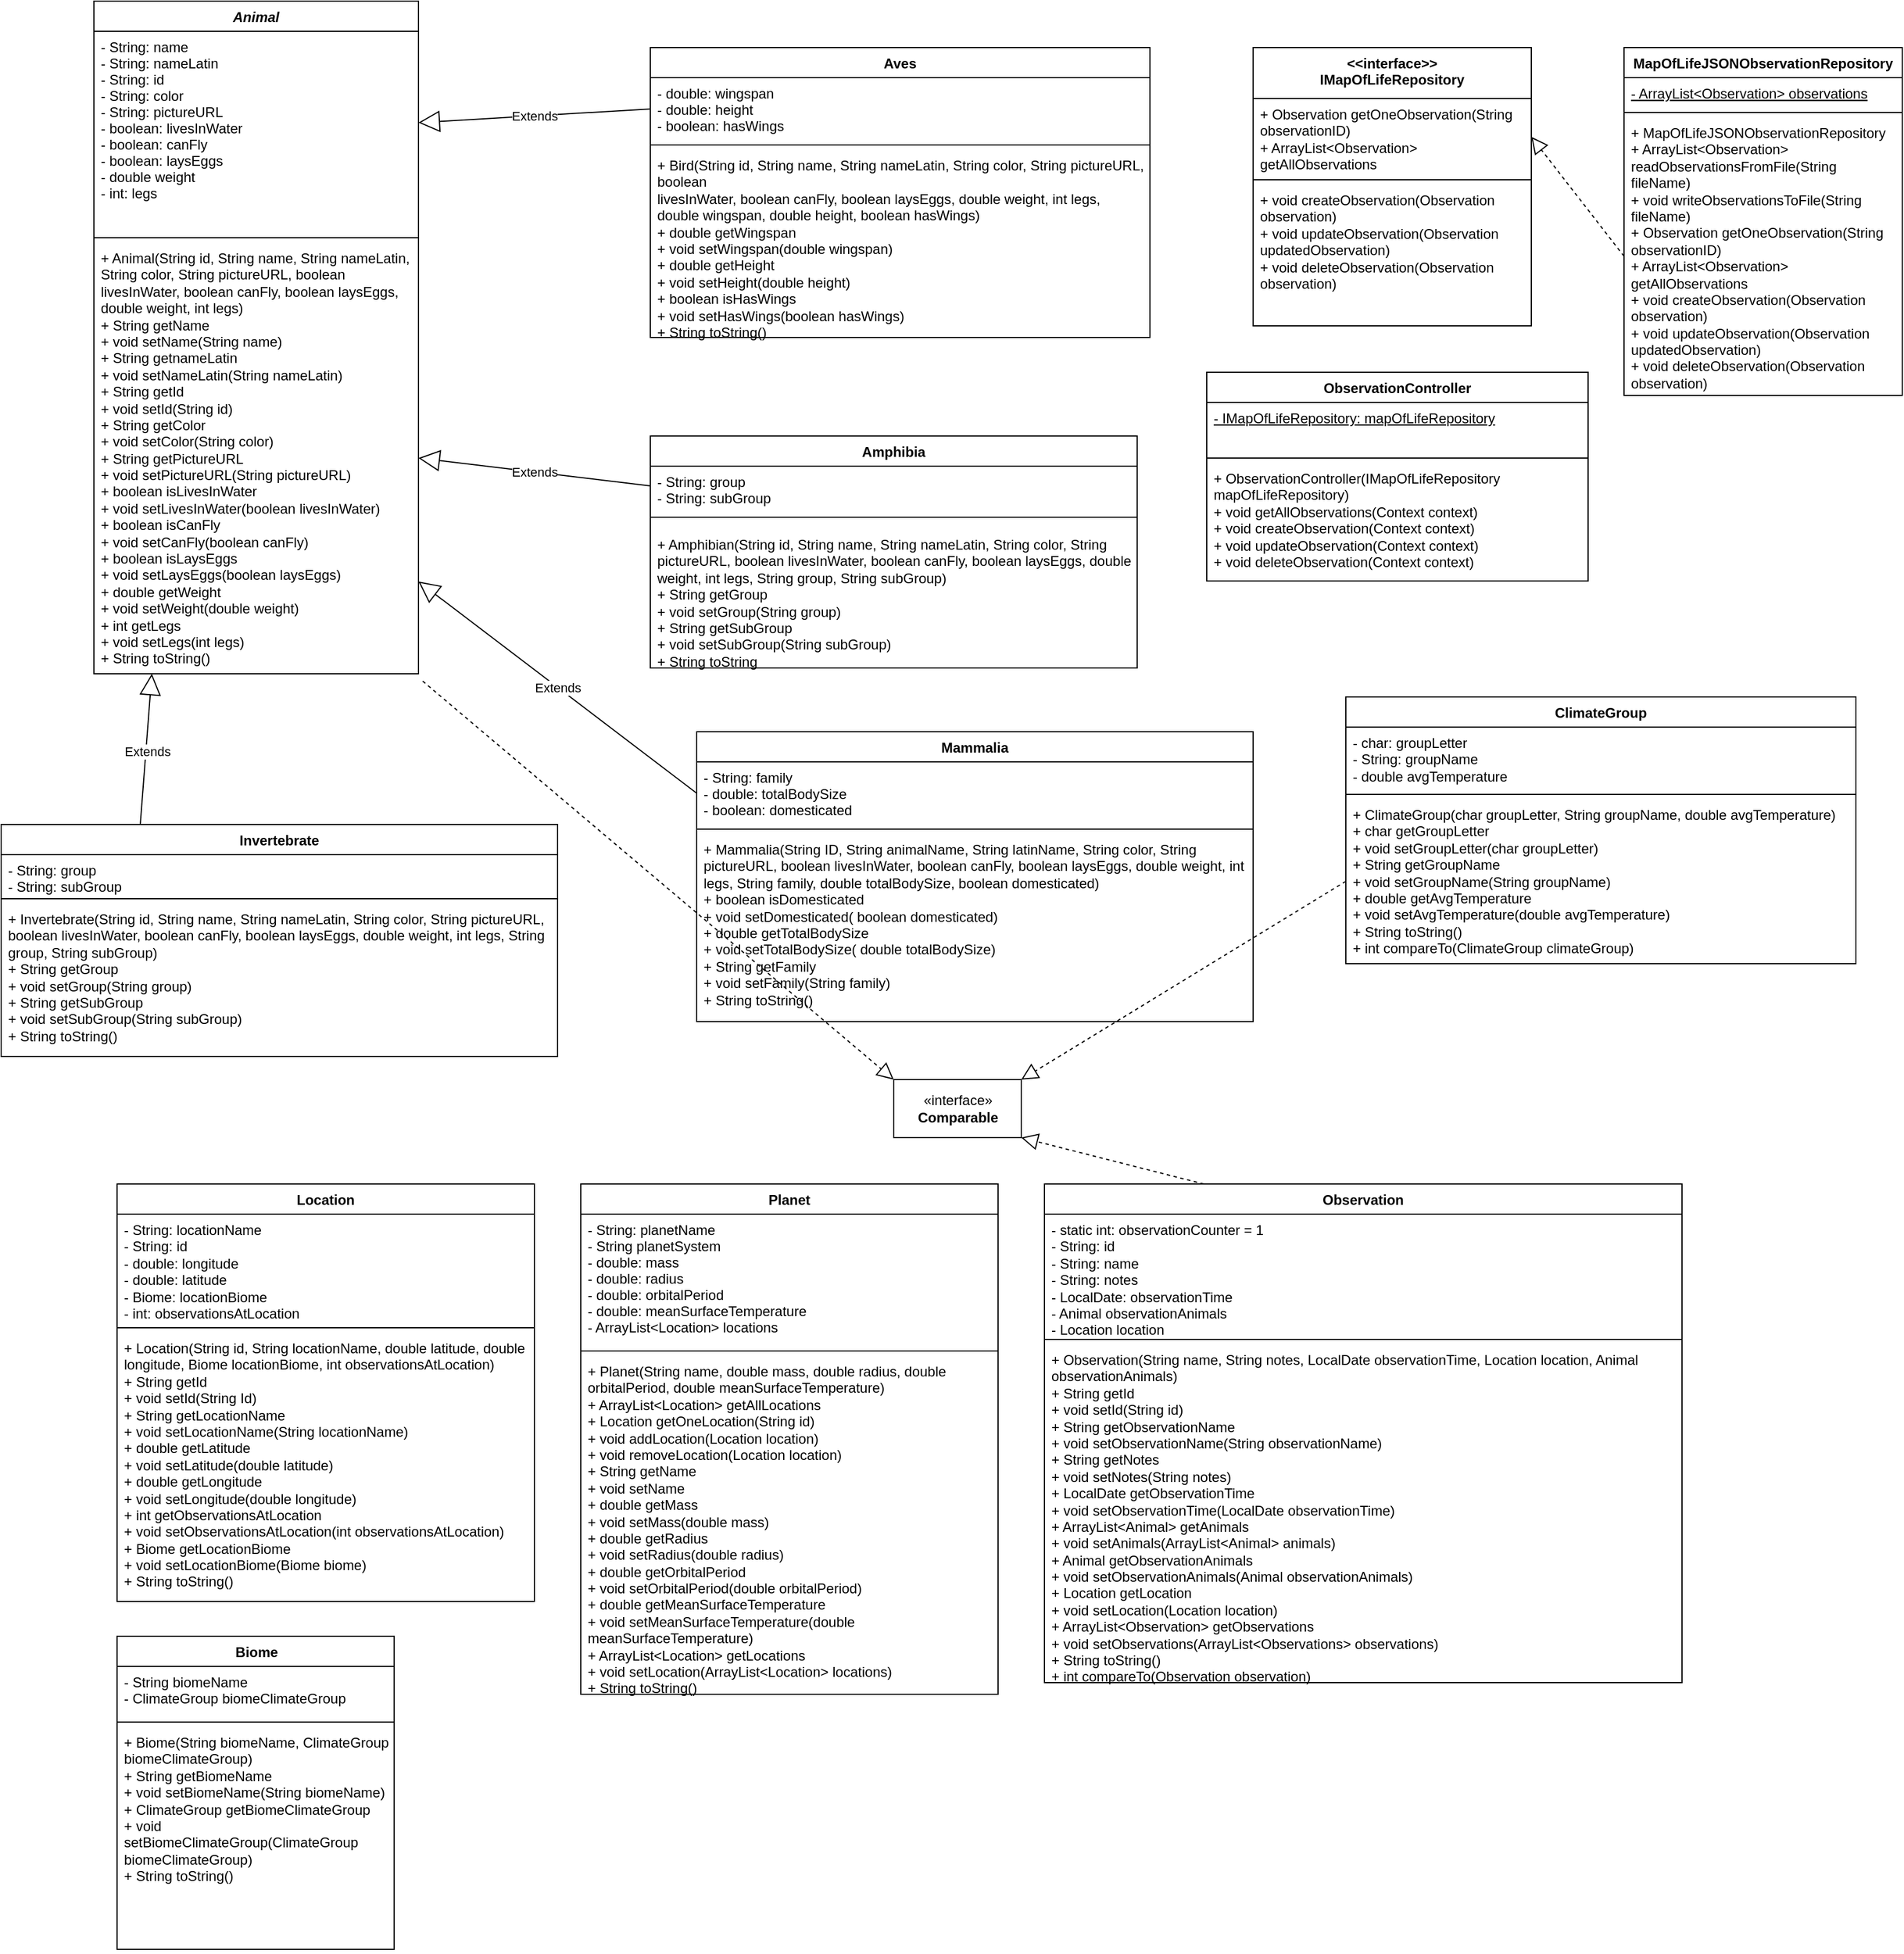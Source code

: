 <mxfile version="13.0.1" type="github">
  <diagram id="1KH7GWBm2Y5lBww-GOBJ" name="Page-1">
    <mxGraphModel dx="3470" dy="1930" grid="1" gridSize="10" guides="1" tooltips="1" connect="1" arrows="1" fold="1" page="1" pageScale="1" pageWidth="850" pageHeight="1100" math="0" shadow="0">
      <root>
        <mxCell id="0" />
        <mxCell id="1" parent="0" />
        <mxCell id="Zb_Kojj64OA-gDlmBnvP-9" value="Animal" style="swimlane;fontStyle=3;align=center;verticalAlign=top;childLayout=stackLayout;horizontal=1;startSize=26;horizontalStack=0;resizeParent=1;resizeParentMax=0;resizeLast=0;collapsible=1;marginBottom=0;" parent="1" vertex="1">
          <mxGeometry x="120" y="40" width="280" height="580" as="geometry" />
        </mxCell>
        <mxCell id="Zb_Kojj64OA-gDlmBnvP-10" value="- String: name&#xa;- String: nameLatin&#xa;- String: id&#xa;- String: color&#xa;- String: pictureURL&#xa;- boolean: livesInWater&#xa;- boolean: canFly&#xa;- boolean: laysEggs&#xa;- double weight&#xa;- int: legs&#xa;" style="text;strokeColor=none;fillColor=none;align=left;verticalAlign=top;spacingLeft=4;spacingRight=4;overflow=hidden;rotatable=0;points=[[0,0.5],[1,0.5]];portConstraint=eastwest;" parent="Zb_Kojj64OA-gDlmBnvP-9" vertex="1">
          <mxGeometry y="26" width="280" height="174" as="geometry" />
        </mxCell>
        <mxCell id="Zb_Kojj64OA-gDlmBnvP-11" value="" style="line;strokeWidth=1;fillColor=none;align=left;verticalAlign=middle;spacingTop=-1;spacingLeft=3;spacingRight=3;rotatable=0;labelPosition=right;points=[];portConstraint=eastwest;" parent="Zb_Kojj64OA-gDlmBnvP-9" vertex="1">
          <mxGeometry y="200" width="280" height="8" as="geometry" />
        </mxCell>
        <mxCell id="Zb_Kojj64OA-gDlmBnvP-12" value="+ Animal(String id, String name, String nameLatin, String color, String pictureURL, boolean livesInWater, boolean canFly, boolean laysEggs, double weight, int legs)&#xa;+ String getName&#xa;+ void setName(String name)&#xa;+ String getnameLatin&#xa;+ void setNameLatin(String nameLatin)&#xa;+ String getId&#xa;+ void setId(String id)&#xa;+ String getColor&#xa;+ void setColor(String color)&#xa;+ String getPictureURL&#xa;+ void setPictureURL(String pictureURL)&#xa;+ boolean isLivesInWater&#xa;+ void setLivesInWater(boolean livesInWater)&#xa;+ boolean isCanFly&#xa;+ void setCanFly(boolean canFly)&#xa;+ boolean isLaysEggs&#xa;+ void setLaysEggs(boolean laysEggs)&#xa;+ double getWeight&#xa;+ void setWeight(double weight)&#xa;+ int getLegs&#xa;+ void setLegs(int legs)&#xa;+ String toString()&#xa;" style="text;strokeColor=none;fillColor=none;align=left;verticalAlign=top;spacingLeft=4;spacingRight=4;overflow=hidden;rotatable=0;points=[[0,0.5],[1,0.5]];portConstraint=eastwest;whiteSpace=wrap;" parent="Zb_Kojj64OA-gDlmBnvP-9" vertex="1">
          <mxGeometry y="208" width="280" height="372" as="geometry" />
        </mxCell>
        <mxCell id="Zb_Kojj64OA-gDlmBnvP-25" value="Extends" style="endArrow=block;endSize=16;endFill=0;html=1;exitX=0.25;exitY=0;exitDx=0;exitDy=0;" parent="1" source="Zb_Kojj64OA-gDlmBnvP-13" edge="1">
          <mxGeometry x="-0.052" y="-1" width="160" relative="1" as="geometry">
            <mxPoint x="60" y="280" as="sourcePoint" />
            <mxPoint x="170" y="620" as="targetPoint" />
            <mxPoint y="-1" as="offset" />
          </mxGeometry>
        </mxCell>
        <mxCell id="Zb_Kojj64OA-gDlmBnvP-27" value="Extends" style="endArrow=block;endSize=16;endFill=0;html=1;exitX=0;exitY=0.5;exitDx=0;exitDy=0;entryX=1;entryY=0.5;entryDx=0;entryDy=0;" parent="1" source="Zb_Kojj64OA-gDlmBnvP-18" target="Zb_Kojj64OA-gDlmBnvP-12" edge="1">
          <mxGeometry width="160" relative="1" as="geometry">
            <mxPoint x="470" y="210" as="sourcePoint" />
            <mxPoint x="320" y="250" as="targetPoint" />
          </mxGeometry>
        </mxCell>
        <mxCell id="Zb_Kojj64OA-gDlmBnvP-28" value="Extends" style="endArrow=block;endSize=16;endFill=0;html=1;exitX=0;exitY=0.5;exitDx=0;exitDy=0;" parent="1" source="Zb_Kojj64OA-gDlmBnvP-22" target="Zb_Kojj64OA-gDlmBnvP-10" edge="1">
          <mxGeometry width="160" relative="1" as="geometry">
            <mxPoint x="510" y="220" as="sourcePoint" />
            <mxPoint x="670" y="220" as="targetPoint" />
          </mxGeometry>
        </mxCell>
        <mxCell id="t-3qulMuxzS8h71G26jp-16" value="MapOfLifeJSONObservationRepository" style="swimlane;fontStyle=1;align=center;verticalAlign=top;childLayout=stackLayout;horizontal=1;startSize=26;horizontalStack=0;resizeParent=1;resizeParentMax=0;resizeLast=0;collapsible=1;marginBottom=0;" vertex="1" parent="1">
          <mxGeometry x="1440" y="80" width="240" height="300" as="geometry" />
        </mxCell>
        <mxCell id="t-3qulMuxzS8h71G26jp-17" value="- ArrayList&lt;Observation&gt; observations" style="text;strokeColor=none;fillColor=none;align=left;verticalAlign=top;spacingLeft=4;spacingRight=4;overflow=hidden;rotatable=0;points=[[0,0.5],[1,0.5]];portConstraint=eastwest;fontStyle=4" vertex="1" parent="t-3qulMuxzS8h71G26jp-16">
          <mxGeometry y="26" width="240" height="26" as="geometry" />
        </mxCell>
        <mxCell id="t-3qulMuxzS8h71G26jp-18" value="" style="line;strokeWidth=1;fillColor=none;align=left;verticalAlign=middle;spacingTop=-1;spacingLeft=3;spacingRight=3;rotatable=0;labelPosition=right;points=[];portConstraint=eastwest;" vertex="1" parent="t-3qulMuxzS8h71G26jp-16">
          <mxGeometry y="52" width="240" height="8" as="geometry" />
        </mxCell>
        <mxCell id="t-3qulMuxzS8h71G26jp-19" value="+ MapOfLifeJSONObservationRepository&#xa;+ ArrayList&lt;Observation&gt; readObservationsFromFile(String fileName)&#xa;+ void writeObservationsToFile(String fileName)&#xa;+ Observation getOneObservation(String observationID)&#xa;+ ArrayList&lt;Observation&gt; getAllObservations&#xa;+ void createObservation(Observation observation)&#xa;+ void updateObservation(Observation updatedObservation)&#xa;+ void deleteObservation(Observation observation)" style="text;strokeColor=none;fillColor=none;align=left;verticalAlign=top;spacingLeft=4;spacingRight=4;overflow=hidden;rotatable=0;points=[[0,0.5],[1,0.5]];portConstraint=eastwest;whiteSpace=wrap;" vertex="1" parent="t-3qulMuxzS8h71G26jp-16">
          <mxGeometry y="60" width="240" height="240" as="geometry" />
        </mxCell>
        <mxCell id="Zb_Kojj64OA-gDlmBnvP-17" value="Amphibia" style="swimlane;fontStyle=1;align=center;verticalAlign=top;childLayout=stackLayout;horizontal=1;startSize=26;horizontalStack=0;resizeParent=1;resizeParentMax=0;resizeLast=0;collapsible=1;marginBottom=0;" parent="1" vertex="1">
          <mxGeometry x="600" y="415" width="420" height="200" as="geometry" />
        </mxCell>
        <mxCell id="Zb_Kojj64OA-gDlmBnvP-18" value="- String: group&#xa;- String: subGroup" style="text;strokeColor=none;fillColor=none;align=left;verticalAlign=top;spacingLeft=4;spacingRight=4;overflow=hidden;rotatable=0;points=[[0,0.5],[1,0.5]];portConstraint=eastwest;" parent="Zb_Kojj64OA-gDlmBnvP-17" vertex="1">
          <mxGeometry y="26" width="420" height="34" as="geometry" />
        </mxCell>
        <mxCell id="Zb_Kojj64OA-gDlmBnvP-19" value="" style="line;strokeWidth=1;fillColor=none;align=left;verticalAlign=middle;spacingTop=-1;spacingLeft=3;spacingRight=3;rotatable=0;labelPosition=right;points=[];portConstraint=eastwest;" parent="Zb_Kojj64OA-gDlmBnvP-17" vertex="1">
          <mxGeometry y="60" width="420" height="20" as="geometry" />
        </mxCell>
        <mxCell id="Zb_Kojj64OA-gDlmBnvP-20" value="+ Amphibian(String id, String name, String nameLatin, String color, String pictureURL, boolean livesInWater, boolean canFly, boolean laysEggs, double weight, int legs, String group, String subGroup)&#xa;+ String getGroup&#xa;+ void setGroup(String group)&#xa;+ String getSubGroup&#xa;+ void setSubGroup(String subGroup)&#xa;+ String toString&#xa;&#xa;" style="text;strokeColor=none;fillColor=none;align=left;verticalAlign=top;spacingLeft=4;spacingRight=4;overflow=hidden;rotatable=0;points=[[0,0.5],[1,0.5]];portConstraint=eastwest;whiteSpace=wrap;" parent="Zb_Kojj64OA-gDlmBnvP-17" vertex="1">
          <mxGeometry y="80" width="420" height="120" as="geometry" />
        </mxCell>
        <mxCell id="Zb_Kojj64OA-gDlmBnvP-21" value="Aves" style="swimlane;fontStyle=1;align=center;verticalAlign=top;childLayout=stackLayout;horizontal=1;startSize=26;horizontalStack=0;resizeParent=1;resizeParentMax=0;resizeLast=0;collapsible=1;marginBottom=0;" parent="1" vertex="1">
          <mxGeometry x="600" y="80" width="431" height="250" as="geometry" />
        </mxCell>
        <mxCell id="Zb_Kojj64OA-gDlmBnvP-22" value="- double: wingspan&#xa;- double: height&#xa;- boolean: hasWings&#xa;" style="text;strokeColor=none;fillColor=none;align=left;verticalAlign=top;spacingLeft=4;spacingRight=4;overflow=hidden;rotatable=0;points=[[0,0.5],[1,0.5]];portConstraint=eastwest;" parent="Zb_Kojj64OA-gDlmBnvP-21" vertex="1">
          <mxGeometry y="26" width="431" height="54" as="geometry" />
        </mxCell>
        <mxCell id="Zb_Kojj64OA-gDlmBnvP-23" value="" style="line;strokeWidth=1;fillColor=none;align=left;verticalAlign=middle;spacingTop=-1;spacingLeft=3;spacingRight=3;rotatable=0;labelPosition=right;points=[];portConstraint=eastwest;" parent="Zb_Kojj64OA-gDlmBnvP-21" vertex="1">
          <mxGeometry y="80" width="431" height="8" as="geometry" />
        </mxCell>
        <mxCell id="Zb_Kojj64OA-gDlmBnvP-24" value="+ Bird(String id, String name, String nameLatin, String color, String pictureURL, boolean &#xa;livesInWater, boolean canFly, boolean laysEggs, double weight, int legs, double wingspan, double height, boolean hasWings)&#xa;+ double getWingspan&#xa;+ void setWingspan(double wingspan)&#xa;+ double getHeight&#xa;+ void setHeight(double height)&#xa;+ boolean isHasWings&#xa;+ void setHasWings(boolean hasWings)&#xa;+ String toString()&#xa;&#xa;" style="text;strokeColor=none;fillColor=none;align=left;verticalAlign=top;spacingLeft=4;spacingRight=4;overflow=hidden;rotatable=0;points=[[0,0.5],[1,0.5]];portConstraint=eastwest;whiteSpace=wrap;" parent="Zb_Kojj64OA-gDlmBnvP-21" vertex="1">
          <mxGeometry y="88" width="431" height="162" as="geometry" />
        </mxCell>
        <mxCell id="t-3qulMuxzS8h71G26jp-11" value="&lt;&lt;interface&gt;&gt;&#xa;IMapOfLifeRepository&#xa;" style="swimlane;fontStyle=1;align=center;verticalAlign=top;childLayout=stackLayout;horizontal=1;startSize=44;horizontalStack=0;resizeParent=1;resizeParentMax=0;resizeLast=0;collapsible=1;marginBottom=0;" vertex="1" parent="1">
          <mxGeometry x="1120" y="80" width="240" height="240" as="geometry" />
        </mxCell>
        <mxCell id="t-3qulMuxzS8h71G26jp-12" value="+ Observation getOneObservation(String observationID)&#xa;+ ArrayList&lt;Observation&gt; getAllObservations" style="text;strokeColor=none;fillColor=none;align=left;verticalAlign=top;spacingLeft=4;spacingRight=4;overflow=hidden;rotatable=0;points=[[0,0.5],[1,0.5]];portConstraint=eastwest;whiteSpace=wrap;" vertex="1" parent="t-3qulMuxzS8h71G26jp-11">
          <mxGeometry y="44" width="240" height="66" as="geometry" />
        </mxCell>
        <mxCell id="t-3qulMuxzS8h71G26jp-13" value="" style="line;strokeWidth=1;fillColor=none;align=left;verticalAlign=middle;spacingTop=-1;spacingLeft=3;spacingRight=3;rotatable=0;labelPosition=right;points=[];portConstraint=eastwest;" vertex="1" parent="t-3qulMuxzS8h71G26jp-11">
          <mxGeometry y="110" width="240" height="8" as="geometry" />
        </mxCell>
        <mxCell id="t-3qulMuxzS8h71G26jp-14" value="+ void createObservation(Observation observation)&#xa;+ void updateObservation(Observation updatedObservation)&#xa;+ void deleteObservation(Observation observation)" style="text;strokeColor=none;fillColor=none;align=left;verticalAlign=top;spacingLeft=4;spacingRight=4;overflow=hidden;rotatable=0;points=[[0,0.5],[1,0.5]];portConstraint=eastwest;whiteSpace=wrap;" vertex="1" parent="t-3qulMuxzS8h71G26jp-11">
          <mxGeometry y="118" width="240" height="122" as="geometry" />
        </mxCell>
        <mxCell id="t-3qulMuxzS8h71G26jp-5" value="Mammalia" style="swimlane;fontStyle=1;align=center;verticalAlign=top;childLayout=stackLayout;horizontal=1;startSize=26;horizontalStack=0;resizeParent=1;resizeParentMax=0;resizeLast=0;collapsible=1;marginBottom=0;" vertex="1" parent="1">
          <mxGeometry x="640" y="670" width="480" height="250" as="geometry" />
        </mxCell>
        <mxCell id="t-3qulMuxzS8h71G26jp-6" value="- String: family&#xa;- double: totalBodySize&#xa;- boolean: domesticated" style="text;strokeColor=none;fillColor=none;align=left;verticalAlign=top;spacingLeft=4;spacingRight=4;overflow=hidden;rotatable=0;points=[[0,0.5],[1,0.5]];portConstraint=eastwest;" vertex="1" parent="t-3qulMuxzS8h71G26jp-5">
          <mxGeometry y="26" width="480" height="54" as="geometry" />
        </mxCell>
        <mxCell id="t-3qulMuxzS8h71G26jp-7" value="" style="line;strokeWidth=1;fillColor=none;align=left;verticalAlign=middle;spacingTop=-1;spacingLeft=3;spacingRight=3;rotatable=0;labelPosition=right;points=[];portConstraint=eastwest;" vertex="1" parent="t-3qulMuxzS8h71G26jp-5">
          <mxGeometry y="80" width="480" height="8" as="geometry" />
        </mxCell>
        <mxCell id="t-3qulMuxzS8h71G26jp-8" value="+ Mammalia(String ID, String animalName, String latinName, String color, String pictureURL, boolean livesInWater, boolean canFly, boolean laysEggs, double weight, int legs, String family, double totalBodySize, boolean domesticated)&#xa;+ boolean isDomesticated&#xa;+ void setDomesticated( boolean domesticated)&#xa;+ double getTotalBodySize&#xa;+ void setTotalBodySize( double totalBodySize)&#xa;+ String getFamily&#xa;+ void setFamily(String family)&#xa;+ String toString()" style="text;strokeColor=none;fillColor=none;align=left;verticalAlign=top;spacingLeft=4;spacingRight=4;overflow=hidden;rotatable=0;points=[[0,0.5],[1,0.5]];portConstraint=eastwest;whiteSpace=wrap;" vertex="1" parent="t-3qulMuxzS8h71G26jp-5">
          <mxGeometry y="88" width="480" height="162" as="geometry" />
        </mxCell>
        <mxCell id="Zb_Kojj64OA-gDlmBnvP-13" value="Invertebrate" style="swimlane;fontStyle=1;align=center;verticalAlign=top;childLayout=stackLayout;horizontal=1;startSize=26;horizontalStack=0;resizeParent=1;resizeParentMax=0;resizeLast=0;collapsible=1;marginBottom=0;" parent="1" vertex="1">
          <mxGeometry x="40" y="750" width="480" height="200" as="geometry" />
        </mxCell>
        <mxCell id="Zb_Kojj64OA-gDlmBnvP-14" value="- String: group&#xa;- String: subGroup&#xa;" style="text;strokeColor=none;fillColor=none;align=left;verticalAlign=top;spacingLeft=4;spacingRight=4;overflow=hidden;rotatable=0;points=[[0,0.5],[1,0.5]];portConstraint=eastwest;" parent="Zb_Kojj64OA-gDlmBnvP-13" vertex="1">
          <mxGeometry y="26" width="480" height="34" as="geometry" />
        </mxCell>
        <mxCell id="Zb_Kojj64OA-gDlmBnvP-15" value="" style="line;strokeWidth=1;fillColor=none;align=left;verticalAlign=middle;spacingTop=-1;spacingLeft=3;spacingRight=3;rotatable=0;labelPosition=right;points=[];portConstraint=eastwest;" parent="Zb_Kojj64OA-gDlmBnvP-13" vertex="1">
          <mxGeometry y="60" width="480" height="8" as="geometry" />
        </mxCell>
        <mxCell id="Zb_Kojj64OA-gDlmBnvP-16" value="+ Invertebrate(String id, String name, String nameLatin, String color, String pictureURL, boolean livesInWater, boolean canFly, boolean laysEggs, double weight, int legs, String group, String subGroup)&#xa;+ String getGroup&#xa;+ void setGroup(String group)&#xa;+ String getSubGroup&#xa;+ void setSubGroup(String subGroup)&#xa;+ String toString()&#xa;&#xa;&#xa;" style="text;strokeColor=none;fillColor=none;align=left;verticalAlign=top;spacingLeft=4;spacingRight=4;overflow=hidden;rotatable=0;points=[[0,0.5],[1,0.5]];portConstraint=eastwest;whiteSpace=wrap;" parent="Zb_Kojj64OA-gDlmBnvP-13" vertex="1">
          <mxGeometry y="68" width="480" height="132" as="geometry" />
        </mxCell>
        <mxCell id="t-3qulMuxzS8h71G26jp-9" value="Extends" style="endArrow=block;endSize=16;endFill=0;html=1;exitX=0;exitY=0.5;exitDx=0;exitDy=0;" edge="1" parent="1" source="t-3qulMuxzS8h71G26jp-6" target="Zb_Kojj64OA-gDlmBnvP-12">
          <mxGeometry width="160" relative="1" as="geometry">
            <mxPoint x="610" y="714" as="sourcePoint" />
            <mxPoint x="410" y="690" as="targetPoint" />
          </mxGeometry>
        </mxCell>
        <mxCell id="t-3qulMuxzS8h71G26jp-20" value="" style="endArrow=block;dashed=1;endFill=0;endSize=12;html=1;exitX=0;exitY=0.5;exitDx=0;exitDy=0;entryX=1;entryY=0.5;entryDx=0;entryDy=0;" edge="1" parent="1" source="t-3qulMuxzS8h71G26jp-19" target="t-3qulMuxzS8h71G26jp-12">
          <mxGeometry width="160" relative="1" as="geometry">
            <mxPoint x="1370" y="190" as="sourcePoint" />
            <mxPoint x="1410" y="260" as="targetPoint" />
          </mxGeometry>
        </mxCell>
        <mxCell id="t-3qulMuxzS8h71G26jp-1" value="ObservationController" style="swimlane;fontStyle=1;align=center;verticalAlign=top;childLayout=stackLayout;horizontal=1;startSize=26;horizontalStack=0;resizeParent=1;resizeParentMax=0;resizeLast=0;collapsible=1;marginBottom=0;" vertex="1" parent="1">
          <mxGeometry x="1080" y="360" width="329" height="180" as="geometry" />
        </mxCell>
        <mxCell id="t-3qulMuxzS8h71G26jp-2" value="- IMapOfLifeRepository: mapOfLifeRepository" style="text;strokeColor=none;fillColor=none;align=left;verticalAlign=top;spacingLeft=4;spacingRight=4;overflow=hidden;rotatable=0;points=[[0,0.5],[1,0.5]];portConstraint=eastwest;whiteSpace=wrap;fontStyle=4" vertex="1" parent="t-3qulMuxzS8h71G26jp-1">
          <mxGeometry y="26" width="329" height="44" as="geometry" />
        </mxCell>
        <mxCell id="t-3qulMuxzS8h71G26jp-3" value="" style="line;strokeWidth=1;fillColor=none;align=left;verticalAlign=middle;spacingTop=-1;spacingLeft=3;spacingRight=3;rotatable=0;labelPosition=right;points=[];portConstraint=eastwest;" vertex="1" parent="t-3qulMuxzS8h71G26jp-1">
          <mxGeometry y="70" width="329" height="8" as="geometry" />
        </mxCell>
        <mxCell id="t-3qulMuxzS8h71G26jp-4" value="+ ObservationController(IMapOfLifeRepository mapOfLifeRepository)&#xa;+ void getAllObservations(Context context)&#xa;+ void createObservation(Context context)&#xa;+ void updateObservation(Context context)&#xa;+ void deleteObservation(Context context)" style="text;strokeColor=none;fillColor=none;align=left;verticalAlign=top;spacingLeft=4;spacingRight=4;overflow=hidden;rotatable=0;points=[[0,0.5],[1,0.5]];portConstraint=eastwest;whiteSpace=wrap;" vertex="1" parent="t-3qulMuxzS8h71G26jp-1">
          <mxGeometry y="78" width="329" height="102" as="geometry" />
        </mxCell>
        <mxCell id="azx4D_17l1iU42Zs0j3d-1" value="ClimateGroup" style="swimlane;fontStyle=1;align=center;verticalAlign=top;childLayout=stackLayout;horizontal=1;startSize=26;horizontalStack=0;resizeParent=1;resizeParentMax=0;resizeLast=0;collapsible=1;marginBottom=0;" parent="1" vertex="1">
          <mxGeometry x="1200" y="640" width="440" height="230" as="geometry" />
        </mxCell>
        <mxCell id="azx4D_17l1iU42Zs0j3d-2" value="- char: groupLetter&#xa;- String: groupName&#xa;- double avgTemperature" style="text;strokeColor=none;fillColor=none;align=left;verticalAlign=top;spacingLeft=4;spacingRight=4;overflow=hidden;rotatable=0;points=[[0,0.5],[1,0.5]];portConstraint=eastwest;whiteSpace=wrap;" parent="azx4D_17l1iU42Zs0j3d-1" vertex="1">
          <mxGeometry y="26" width="440" height="54" as="geometry" />
        </mxCell>
        <mxCell id="azx4D_17l1iU42Zs0j3d-3" value="" style="line;strokeWidth=1;fillColor=none;align=left;verticalAlign=middle;spacingTop=-1;spacingLeft=3;spacingRight=3;rotatable=0;labelPosition=right;points=[];portConstraint=eastwest;" parent="azx4D_17l1iU42Zs0j3d-1" vertex="1">
          <mxGeometry y="80" width="440" height="8" as="geometry" />
        </mxCell>
        <mxCell id="azx4D_17l1iU42Zs0j3d-4" value="+ ClimateGroup(char groupLetter, String groupName, double avgTemperature)&#xa;+ char getGroupLetter&#xa;+ void setGroupLetter(char groupLetter)&#xa;+ String getGroupName&#xa;+ void setGroupName(String groupName)&#xa;+ double getAvgTemperature&#xa;+ void setAvgTemperature(double avgTemperature)&#xa;+ String toString()&#xa;+ int compareTo(ClimateGroup climateGroup)&#xa;" style="text;strokeColor=none;fillColor=none;align=left;verticalAlign=top;spacingLeft=4;spacingRight=4;overflow=hidden;rotatable=0;points=[[0,0.5],[1,0.5]];portConstraint=eastwest;whiteSpace=wrap;" parent="azx4D_17l1iU42Zs0j3d-1" vertex="1">
          <mxGeometry y="88" width="440" height="142" as="geometry" />
        </mxCell>
        <mxCell id="t-3qulMuxzS8h71G26jp-21" value="«interface»&lt;br&gt;&lt;b&gt;Comparable&lt;/b&gt;" style="html=1;" vertex="1" parent="1">
          <mxGeometry x="810" y="970" width="110" height="50" as="geometry" />
        </mxCell>
        <mxCell id="t-3qulMuxzS8h71G26jp-22" value="" style="endArrow=block;dashed=1;endFill=0;endSize=12;html=1;exitX=0.25;exitY=0;exitDx=0;exitDy=0;entryX=1;entryY=1;entryDx=0;entryDy=0;" edge="1" parent="1" source="Zb_Kojj64OA-gDlmBnvP-33" target="t-3qulMuxzS8h71G26jp-21">
          <mxGeometry width="160" relative="1" as="geometry">
            <mxPoint x="1030" y="1220" as="sourcePoint" />
            <mxPoint x="1190" y="1220" as="targetPoint" />
          </mxGeometry>
        </mxCell>
        <mxCell id="t-3qulMuxzS8h71G26jp-23" value="" style="endArrow=block;dashed=1;endFill=0;endSize=12;html=1;exitX=1.013;exitY=1.017;exitDx=0;exitDy=0;exitPerimeter=0;entryX=0;entryY=0;entryDx=0;entryDy=0;" edge="1" parent="1" source="Zb_Kojj64OA-gDlmBnvP-12" target="t-3qulMuxzS8h71G26jp-21">
          <mxGeometry width="160" relative="1" as="geometry">
            <mxPoint x="640" y="1010" as="sourcePoint" />
            <mxPoint x="800" y="1010" as="targetPoint" />
          </mxGeometry>
        </mxCell>
        <mxCell id="Zb_Kojj64OA-gDlmBnvP-29" value="Location" style="swimlane;fontStyle=1;align=center;verticalAlign=top;childLayout=stackLayout;horizontal=1;startSize=26;horizontalStack=0;resizeParent=1;resizeParentMax=0;resizeLast=0;collapsible=1;marginBottom=0;" parent="1" vertex="1">
          <mxGeometry x="140" y="1060" width="360" height="360" as="geometry" />
        </mxCell>
        <mxCell id="Zb_Kojj64OA-gDlmBnvP-30" value="- String: locationName&#xa;- String: id&#xa;- double: longitude&#xa;- double: latitude&#xa;- Biome: locationBiome&#xa;- int: observationsAtLocation&#xa;" style="text;strokeColor=none;fillColor=none;align=left;verticalAlign=top;spacingLeft=4;spacingRight=4;overflow=hidden;rotatable=0;points=[[0,0.5],[1,0.5]];portConstraint=eastwest;whiteSpace=wrap;" parent="Zb_Kojj64OA-gDlmBnvP-29" vertex="1">
          <mxGeometry y="26" width="360" height="94" as="geometry" />
        </mxCell>
        <mxCell id="Zb_Kojj64OA-gDlmBnvP-31" value="" style="line;strokeWidth=1;fillColor=none;align=left;verticalAlign=middle;spacingTop=-1;spacingLeft=3;spacingRight=3;rotatable=0;labelPosition=right;points=[];portConstraint=eastwest;" parent="Zb_Kojj64OA-gDlmBnvP-29" vertex="1">
          <mxGeometry y="120" width="360" height="8" as="geometry" />
        </mxCell>
        <mxCell id="Zb_Kojj64OA-gDlmBnvP-32" value="+ Location(String id, String locationName, double latitude, double longitude, Biome locationBiome, int observationsAtLocation)&lt;br&gt;+ String getId&lt;br&gt;+ void setId(String Id)&lt;br&gt;+ String getLocationName&lt;br&gt;+ void setLocationName(String locationName)&lt;br&gt;+ double getLatitude&lt;br&gt;+ void setLatitude(double latitude)&lt;br&gt;+ double getLongitude&lt;br&gt;+ void setLongitude(double longitude)&lt;br&gt;+ int getObservationsAtLocation&lt;br&gt;&lt;div&gt;+ void setObservationsAtLocation(int observationsAtLocation)&lt;/div&gt;&lt;div&gt;+ Biome getLocationBiome&lt;/div&gt;&lt;div&gt;+ void setLocationBiome(Biome biome)&lt;/div&gt;&lt;div&gt;+ String toString()&lt;br&gt;&lt;/div&gt;&lt;br&gt; " style="text;strokeColor=none;fillColor=none;align=left;verticalAlign=top;spacingLeft=4;spacingRight=4;overflow=hidden;rotatable=0;points=[[0,0.5],[1,0.5]];portConstraint=eastwest;html=1;whiteSpace=wrap;" parent="Zb_Kojj64OA-gDlmBnvP-29" vertex="1">
          <mxGeometry y="128" width="360" height="232" as="geometry" />
        </mxCell>
        <mxCell id="Zb_Kojj64OA-gDlmBnvP-37" value="Planet" style="swimlane;fontStyle=1;align=center;verticalAlign=top;childLayout=stackLayout;horizontal=1;startSize=26;horizontalStack=0;resizeParent=1;resizeParentMax=0;resizeLast=0;collapsible=1;marginBottom=0;" parent="1" vertex="1">
          <mxGeometry x="540" y="1060" width="360" height="440" as="geometry" />
        </mxCell>
        <mxCell id="Zb_Kojj64OA-gDlmBnvP-38" value="- String: planetName&#xa;- String planetSystem&#xa;- double: mass&#xa;- double: radius&#xa;- double: orbitalPeriod&#xa;- double: meanSurfaceTemperature&#xa;- ArrayList&lt;Location&gt; locations&#xa;" style="text;strokeColor=none;fillColor=none;align=left;verticalAlign=top;spacingLeft=4;spacingRight=4;overflow=hidden;rotatable=0;points=[[0,0.5],[1,0.5]];portConstraint=eastwest;" parent="Zb_Kojj64OA-gDlmBnvP-37" vertex="1">
          <mxGeometry y="26" width="360" height="114" as="geometry" />
        </mxCell>
        <mxCell id="Zb_Kojj64OA-gDlmBnvP-39" value="" style="line;strokeWidth=1;fillColor=none;align=left;verticalAlign=middle;spacingTop=-1;spacingLeft=3;spacingRight=3;rotatable=0;labelPosition=right;points=[];portConstraint=eastwest;" parent="Zb_Kojj64OA-gDlmBnvP-37" vertex="1">
          <mxGeometry y="140" width="360" height="8" as="geometry" />
        </mxCell>
        <mxCell id="Zb_Kojj64OA-gDlmBnvP-40" value="+ Planet(String name, double mass, double radius, double orbitalPeriod, double meanSurfaceTemperature)&#xa;+ ArrayList&lt;Location&gt; getAllLocations&#xa;+ Location getOneLocation(String id)&#xa;+ void addLocation(Location location)&#xa;+ void removeLocation(Location location)&#xa;+ String getName&#xa;+ void setName&#xa;+ double getMass&#xa;+ void setMass(double mass)&#xa;+ double getRadius&#xa;+ void setRadius(double radius)&#xa;+ double getOrbitalPeriod&#xa;+ void setOrbitalPeriod(double orbitalPeriod)&#xa;+ double getMeanSurfaceTemperature&#xa;+ void setMeanSurfaceTemperature(double meanSurfaceTemperature)&#xa;+ ArrayList&lt;Location&gt; getLocations&#xa;+ void setLocation(ArrayList&lt;Location&gt; locations)&#xa;+ String toString()&#xa;&#xa;" style="text;strokeColor=none;fillColor=none;align=left;verticalAlign=top;spacingLeft=4;spacingRight=4;overflow=hidden;rotatable=0;points=[[0,0.5],[1,0.5]];portConstraint=eastwest;whiteSpace=wrap;" parent="Zb_Kojj64OA-gDlmBnvP-37" vertex="1">
          <mxGeometry y="148" width="360" height="292" as="geometry" />
        </mxCell>
        <mxCell id="Zb_Kojj64OA-gDlmBnvP-33" value="Observation" style="swimlane;fontStyle=1;align=center;verticalAlign=top;childLayout=stackLayout;horizontal=1;startSize=26;horizontalStack=0;resizeParent=1;resizeParentMax=0;resizeLast=0;collapsible=1;marginBottom=0;" parent="1" vertex="1">
          <mxGeometry x="940" y="1060" width="550" height="430" as="geometry" />
        </mxCell>
        <mxCell id="Zb_Kojj64OA-gDlmBnvP-34" value="- static int: observationCounter = 1&#xa;- String: id&#xa;- String: name&#xa;- String: notes&#xa;- LocalDate: observationTime&#xa;- Animal observationAnimals&#xa;- Location location" style="text;strokeColor=none;fillColor=none;align=left;verticalAlign=top;spacingLeft=4;spacingRight=4;overflow=hidden;rotatable=0;points=[[0,0.5],[1,0.5]];portConstraint=eastwest;whiteSpace=wrap;fontStyle=0" parent="Zb_Kojj64OA-gDlmBnvP-33" vertex="1">
          <mxGeometry y="26" width="550" height="104" as="geometry" />
        </mxCell>
        <mxCell id="Zb_Kojj64OA-gDlmBnvP-35" value="" style="line;strokeWidth=1;fillColor=none;align=left;verticalAlign=middle;spacingTop=-1;spacingLeft=3;spacingRight=3;rotatable=0;labelPosition=right;points=[];portConstraint=eastwest;" parent="Zb_Kojj64OA-gDlmBnvP-33" vertex="1">
          <mxGeometry y="130" width="550" height="8" as="geometry" />
        </mxCell>
        <mxCell id="Zb_Kojj64OA-gDlmBnvP-36" value="+ Observation(String name, String notes, LocalDate observationTime, Location location, Animal observationAnimals)&#xa;+ String getId&#xa;+ void setId(String id)&#xa;+ String getObservationName&#xa;+ void setObservationName(String observationName)&#xa;+ String getNotes&#xa;+ void setNotes(String notes)&#xa;+ LocalDate getObservationTime&#xa;+ void setObservationTime(LocalDate observationTime)&#xa;+ ArrayList&lt;Animal&gt; getAnimals&#xa;+ void setAnimals(ArrayList&lt;Animal&gt; animals)&#xa;+ Animal getObservationAnimals&#xa;+ void setObservationAnimals(Animal observationAnimals)&#xa;+ Location getLocation&#xa;+ void setLocation(Location location)&#xa;+ ArrayList&lt;Observation&gt; getObservations&#xa;+ void setObservations(ArrayList&lt;Observations&gt; observations)&#xa;+ String toString()&#xa;+ int compareTo(Observation observation)" style="text;strokeColor=none;fillColor=none;align=left;verticalAlign=top;spacingLeft=4;spacingRight=4;overflow=hidden;rotatable=0;points=[[0,0.5],[1,0.5]];portConstraint=eastwest;whiteSpace=wrap;" parent="Zb_Kojj64OA-gDlmBnvP-33" vertex="1">
          <mxGeometry y="138" width="550" height="292" as="geometry" />
        </mxCell>
        <mxCell id="zi6ysEWE1YehNAUKYRXI-6" value="Biome" style="swimlane;fontStyle=1;align=center;verticalAlign=top;childLayout=stackLayout;horizontal=1;startSize=26;horizontalStack=0;resizeParent=1;resizeParentMax=0;resizeLast=0;collapsible=1;marginBottom=0;html=1;" parent="1" vertex="1">
          <mxGeometry x="140" y="1450" width="239" height="270" as="geometry" />
        </mxCell>
        <mxCell id="zi6ysEWE1YehNAUKYRXI-7" value="- String biomeName&#xa;- ClimateGroup biomeClimateGroup&#xa;" style="text;strokeColor=none;fillColor=none;align=left;verticalAlign=top;spacingLeft=4;spacingRight=4;overflow=hidden;rotatable=0;points=[[0,0.5],[1,0.5]];portConstraint=eastwest;whiteSpace=wrap;" parent="zi6ysEWE1YehNAUKYRXI-6" vertex="1">
          <mxGeometry y="26" width="239" height="44" as="geometry" />
        </mxCell>
        <mxCell id="zi6ysEWE1YehNAUKYRXI-8" value="" style="line;strokeWidth=1;fillColor=none;align=left;verticalAlign=middle;spacingTop=-1;spacingLeft=3;spacingRight=3;rotatable=0;labelPosition=right;points=[];portConstraint=eastwest;" parent="zi6ysEWE1YehNAUKYRXI-6" vertex="1">
          <mxGeometry y="70" width="239" height="8" as="geometry" />
        </mxCell>
        <mxCell id="zi6ysEWE1YehNAUKYRXI-9" value="+ Biome(String biomeName, ClimateGroup biomeClimateGroup)&#xa;+ String getBiomeName&#xa;+ void setBiomeName(String biomeName)&#xa;+ ClimateGroup getBiomeClimateGroup&#xa;+ void setBiomeClimateGroup(ClimateGroup biomeClimateGroup)&#xa;+ String toString()&#xa;" style="text;strokeColor=none;fillColor=none;align=left;verticalAlign=top;spacingLeft=4;spacingRight=4;overflow=hidden;rotatable=0;points=[[0,0.5],[1,0.5]];portConstraint=eastwest;whiteSpace=wrap;" parent="zi6ysEWE1YehNAUKYRXI-6" vertex="1">
          <mxGeometry y="78" width="239" height="192" as="geometry" />
        </mxCell>
        <mxCell id="t-3qulMuxzS8h71G26jp-24" value="" style="endArrow=block;dashed=1;endFill=0;endSize=12;html=1;exitX=0;exitY=0.5;exitDx=0;exitDy=0;entryX=1;entryY=0;entryDx=0;entryDy=0;" edge="1" parent="1" source="azx4D_17l1iU42Zs0j3d-4" target="t-3qulMuxzS8h71G26jp-21">
          <mxGeometry width="160" relative="1" as="geometry">
            <mxPoint x="1171" y="960" as="sourcePoint" />
            <mxPoint x="1040" y="970" as="targetPoint" />
          </mxGeometry>
        </mxCell>
      </root>
    </mxGraphModel>
  </diagram>
</mxfile>
